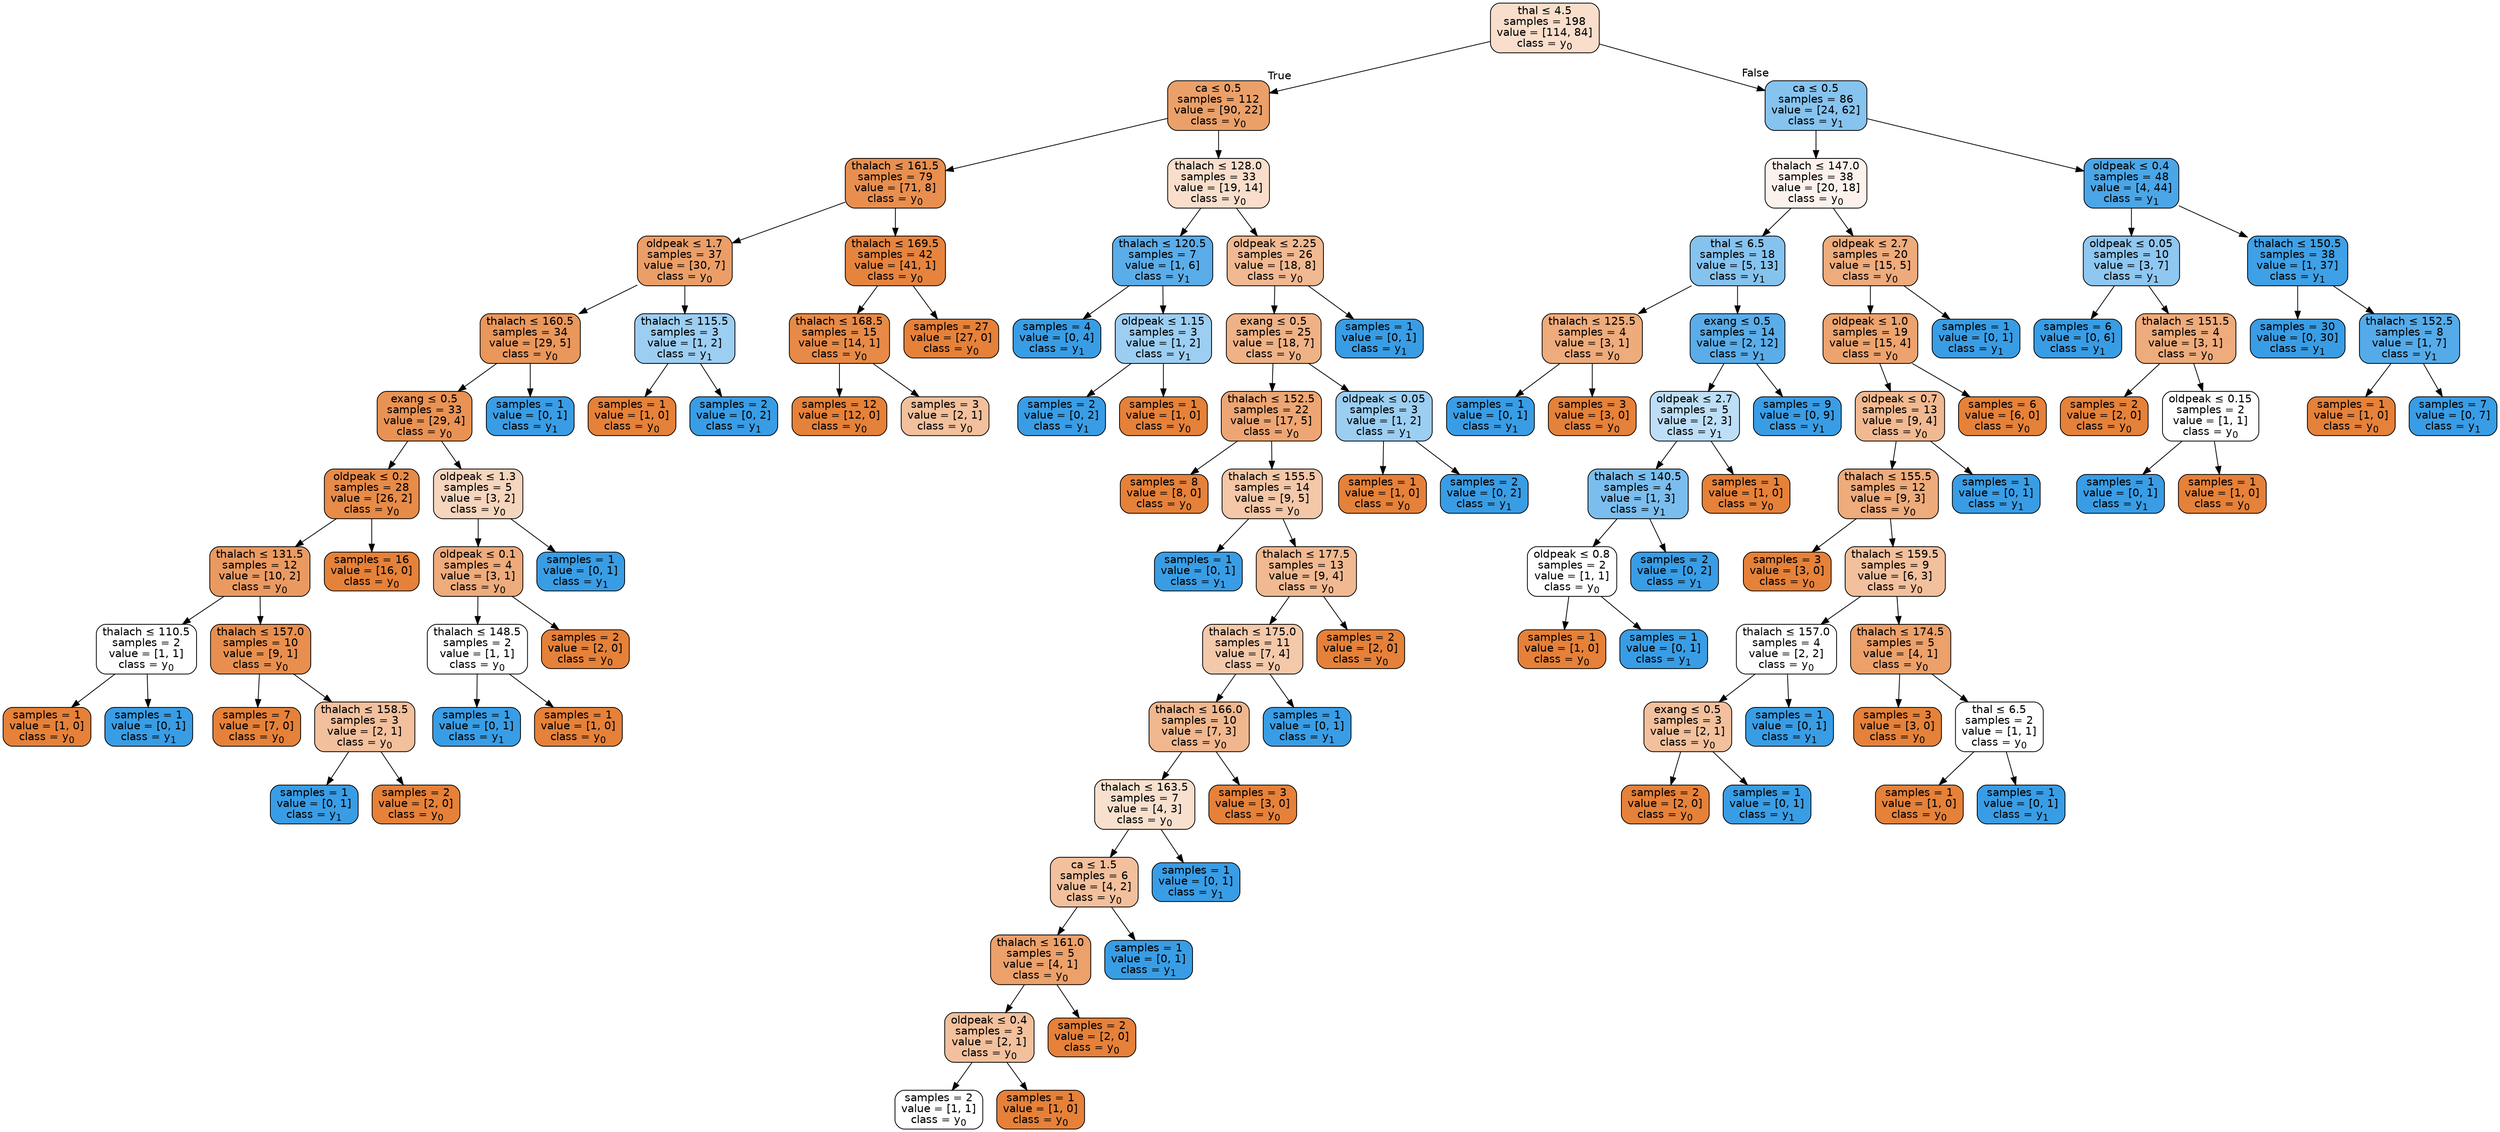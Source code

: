 digraph Tree {
node [shape=box, style="filled, rounded", color="black", fontname=helvetica] ;
edge [fontname=helvetica] ;
0 [label=<thal &le; 4.5<br/>samples = 198<br/>value = [114, 84]<br/>class = y<SUB>0</SUB>>, fillcolor="#f8decb"] ;
1 [label=<ca &le; 0.5<br/>samples = 112<br/>value = [90, 22]<br/>class = y<SUB>0</SUB>>, fillcolor="#eba069"] ;
0 -> 1 [labeldistance=2.5, labelangle=45, headlabel="True"] ;
2 [label=<thalach &le; 161.5<br/>samples = 79<br/>value = [71, 8]<br/>class = y<SUB>0</SUB>>, fillcolor="#e88f4f"] ;
1 -> 2 ;
3 [label=<oldpeak &le; 1.7<br/>samples = 37<br/>value = [30, 7]<br/>class = y<SUB>0</SUB>>, fillcolor="#eb9e67"] ;
2 -> 3 ;
4 [label=<thalach &le; 160.5<br/>samples = 34<br/>value = [29, 5]<br/>class = y<SUB>0</SUB>>, fillcolor="#e9975b"] ;
3 -> 4 ;
5 [label=<exang &le; 0.5<br/>samples = 33<br/>value = [29, 4]<br/>class = y<SUB>0</SUB>>, fillcolor="#e99254"] ;
4 -> 5 ;
6 [label=<oldpeak &le; 0.2<br/>samples = 28<br/>value = [26, 2]<br/>class = y<SUB>0</SUB>>, fillcolor="#e78b48"] ;
5 -> 6 ;
7 [label=<thalach &le; 131.5<br/>samples = 12<br/>value = [10, 2]<br/>class = y<SUB>0</SUB>>, fillcolor="#ea9a61"] ;
6 -> 7 ;
8 [label=<thalach &le; 110.5<br/>samples = 2<br/>value = [1, 1]<br/>class = y<SUB>0</SUB>>, fillcolor="#ffffff"] ;
7 -> 8 ;
9 [label=<samples = 1<br/>value = [1, 0]<br/>class = y<SUB>0</SUB>>, fillcolor="#e58139"] ;
8 -> 9 ;
10 [label=<samples = 1<br/>value = [0, 1]<br/>class = y<SUB>1</SUB>>, fillcolor="#399de5"] ;
8 -> 10 ;
11 [label=<thalach &le; 157.0<br/>samples = 10<br/>value = [9, 1]<br/>class = y<SUB>0</SUB>>, fillcolor="#e88f4f"] ;
7 -> 11 ;
12 [label=<samples = 7<br/>value = [7, 0]<br/>class = y<SUB>0</SUB>>, fillcolor="#e58139"] ;
11 -> 12 ;
13 [label=<thalach &le; 158.5<br/>samples = 3<br/>value = [2, 1]<br/>class = y<SUB>0</SUB>>, fillcolor="#f2c09c"] ;
11 -> 13 ;
14 [label=<samples = 1<br/>value = [0, 1]<br/>class = y<SUB>1</SUB>>, fillcolor="#399de5"] ;
13 -> 14 ;
15 [label=<samples = 2<br/>value = [2, 0]<br/>class = y<SUB>0</SUB>>, fillcolor="#e58139"] ;
13 -> 15 ;
16 [label=<samples = 16<br/>value = [16, 0]<br/>class = y<SUB>0</SUB>>, fillcolor="#e58139"] ;
6 -> 16 ;
17 [label=<oldpeak &le; 1.3<br/>samples = 5<br/>value = [3, 2]<br/>class = y<SUB>0</SUB>>, fillcolor="#f6d5bd"] ;
5 -> 17 ;
18 [label=<oldpeak &le; 0.1<br/>samples = 4<br/>value = [3, 1]<br/>class = y<SUB>0</SUB>>, fillcolor="#eeab7b"] ;
17 -> 18 ;
19 [label=<thalach &le; 148.5<br/>samples = 2<br/>value = [1, 1]<br/>class = y<SUB>0</SUB>>, fillcolor="#ffffff"] ;
18 -> 19 ;
20 [label=<samples = 1<br/>value = [0, 1]<br/>class = y<SUB>1</SUB>>, fillcolor="#399de5"] ;
19 -> 20 ;
21 [label=<samples = 1<br/>value = [1, 0]<br/>class = y<SUB>0</SUB>>, fillcolor="#e58139"] ;
19 -> 21 ;
22 [label=<samples = 2<br/>value = [2, 0]<br/>class = y<SUB>0</SUB>>, fillcolor="#e58139"] ;
18 -> 22 ;
23 [label=<samples = 1<br/>value = [0, 1]<br/>class = y<SUB>1</SUB>>, fillcolor="#399de5"] ;
17 -> 23 ;
24 [label=<samples = 1<br/>value = [0, 1]<br/>class = y<SUB>1</SUB>>, fillcolor="#399de5"] ;
4 -> 24 ;
25 [label=<thalach &le; 115.5<br/>samples = 3<br/>value = [1, 2]<br/>class = y<SUB>1</SUB>>, fillcolor="#9ccef2"] ;
3 -> 25 ;
26 [label=<samples = 1<br/>value = [1, 0]<br/>class = y<SUB>0</SUB>>, fillcolor="#e58139"] ;
25 -> 26 ;
27 [label=<samples = 2<br/>value = [0, 2]<br/>class = y<SUB>1</SUB>>, fillcolor="#399de5"] ;
25 -> 27 ;
28 [label=<thalach &le; 169.5<br/>samples = 42<br/>value = [41, 1]<br/>class = y<SUB>0</SUB>>, fillcolor="#e6843e"] ;
2 -> 28 ;
29 [label=<thalach &le; 168.5<br/>samples = 15<br/>value = [14, 1]<br/>class = y<SUB>0</SUB>>, fillcolor="#e78a47"] ;
28 -> 29 ;
30 [label=<samples = 12<br/>value = [12, 0]<br/>class = y<SUB>0</SUB>>, fillcolor="#e58139"] ;
29 -> 30 ;
31 [label=<samples = 3<br/>value = [2, 1]<br/>class = y<SUB>0</SUB>>, fillcolor="#f2c09c"] ;
29 -> 31 ;
32 [label=<samples = 27<br/>value = [27, 0]<br/>class = y<SUB>0</SUB>>, fillcolor="#e58139"] ;
28 -> 32 ;
33 [label=<thalach &le; 128.0<br/>samples = 33<br/>value = [19, 14]<br/>class = y<SUB>0</SUB>>, fillcolor="#f8decb"] ;
1 -> 33 ;
34 [label=<thalach &le; 120.5<br/>samples = 7<br/>value = [1, 6]<br/>class = y<SUB>1</SUB>>, fillcolor="#5aade9"] ;
33 -> 34 ;
35 [label=<samples = 4<br/>value = [0, 4]<br/>class = y<SUB>1</SUB>>, fillcolor="#399de5"] ;
34 -> 35 ;
36 [label=<oldpeak &le; 1.15<br/>samples = 3<br/>value = [1, 2]<br/>class = y<SUB>1</SUB>>, fillcolor="#9ccef2"] ;
34 -> 36 ;
37 [label=<samples = 2<br/>value = [0, 2]<br/>class = y<SUB>1</SUB>>, fillcolor="#399de5"] ;
36 -> 37 ;
38 [label=<samples = 1<br/>value = [1, 0]<br/>class = y<SUB>0</SUB>>, fillcolor="#e58139"] ;
36 -> 38 ;
39 [label=<oldpeak &le; 2.25<br/>samples = 26<br/>value = [18, 8]<br/>class = y<SUB>0</SUB>>, fillcolor="#f1b991"] ;
33 -> 39 ;
40 [label=<exang &le; 0.5<br/>samples = 25<br/>value = [18, 7]<br/>class = y<SUB>0</SUB>>, fillcolor="#efb286"] ;
39 -> 40 ;
41 [label=<thalach &le; 152.5<br/>samples = 22<br/>value = [17, 5]<br/>class = y<SUB>0</SUB>>, fillcolor="#eda673"] ;
40 -> 41 ;
42 [label=<samples = 8<br/>value = [8, 0]<br/>class = y<SUB>0</SUB>>, fillcolor="#e58139"] ;
41 -> 42 ;
43 [label=<thalach &le; 155.5<br/>samples = 14<br/>value = [9, 5]<br/>class = y<SUB>0</SUB>>, fillcolor="#f3c7a7"] ;
41 -> 43 ;
44 [label=<samples = 1<br/>value = [0, 1]<br/>class = y<SUB>1</SUB>>, fillcolor="#399de5"] ;
43 -> 44 ;
45 [label=<thalach &le; 177.5<br/>samples = 13<br/>value = [9, 4]<br/>class = y<SUB>0</SUB>>, fillcolor="#f1b991"] ;
43 -> 45 ;
46 [label=<thalach &le; 175.0<br/>samples = 11<br/>value = [7, 4]<br/>class = y<SUB>0</SUB>>, fillcolor="#f4c9aa"] ;
45 -> 46 ;
47 [label=<thalach &le; 166.0<br/>samples = 10<br/>value = [7, 3]<br/>class = y<SUB>0</SUB>>, fillcolor="#f0b78e"] ;
46 -> 47 ;
48 [label=<thalach &le; 163.5<br/>samples = 7<br/>value = [4, 3]<br/>class = y<SUB>0</SUB>>, fillcolor="#f8e0ce"] ;
47 -> 48 ;
49 [label=<ca &le; 1.5<br/>samples = 6<br/>value = [4, 2]<br/>class = y<SUB>0</SUB>>, fillcolor="#f2c09c"] ;
48 -> 49 ;
50 [label=<thalach &le; 161.0<br/>samples = 5<br/>value = [4, 1]<br/>class = y<SUB>0</SUB>>, fillcolor="#eca06a"] ;
49 -> 50 ;
51 [label=<oldpeak &le; 0.4<br/>samples = 3<br/>value = [2, 1]<br/>class = y<SUB>0</SUB>>, fillcolor="#f2c09c"] ;
50 -> 51 ;
52 [label=<samples = 2<br/>value = [1, 1]<br/>class = y<SUB>0</SUB>>, fillcolor="#ffffff"] ;
51 -> 52 ;
53 [label=<samples = 1<br/>value = [1, 0]<br/>class = y<SUB>0</SUB>>, fillcolor="#e58139"] ;
51 -> 53 ;
54 [label=<samples = 2<br/>value = [2, 0]<br/>class = y<SUB>0</SUB>>, fillcolor="#e58139"] ;
50 -> 54 ;
55 [label=<samples = 1<br/>value = [0, 1]<br/>class = y<SUB>1</SUB>>, fillcolor="#399de5"] ;
49 -> 55 ;
56 [label=<samples = 1<br/>value = [0, 1]<br/>class = y<SUB>1</SUB>>, fillcolor="#399de5"] ;
48 -> 56 ;
57 [label=<samples = 3<br/>value = [3, 0]<br/>class = y<SUB>0</SUB>>, fillcolor="#e58139"] ;
47 -> 57 ;
58 [label=<samples = 1<br/>value = [0, 1]<br/>class = y<SUB>1</SUB>>, fillcolor="#399de5"] ;
46 -> 58 ;
59 [label=<samples = 2<br/>value = [2, 0]<br/>class = y<SUB>0</SUB>>, fillcolor="#e58139"] ;
45 -> 59 ;
60 [label=<oldpeak &le; 0.05<br/>samples = 3<br/>value = [1, 2]<br/>class = y<SUB>1</SUB>>, fillcolor="#9ccef2"] ;
40 -> 60 ;
61 [label=<samples = 1<br/>value = [1, 0]<br/>class = y<SUB>0</SUB>>, fillcolor="#e58139"] ;
60 -> 61 ;
62 [label=<samples = 2<br/>value = [0, 2]<br/>class = y<SUB>1</SUB>>, fillcolor="#399de5"] ;
60 -> 62 ;
63 [label=<samples = 1<br/>value = [0, 1]<br/>class = y<SUB>1</SUB>>, fillcolor="#399de5"] ;
39 -> 63 ;
64 [label=<ca &le; 0.5<br/>samples = 86<br/>value = [24, 62]<br/>class = y<SUB>1</SUB>>, fillcolor="#86c3ef"] ;
0 -> 64 [labeldistance=2.5, labelangle=-45, headlabel="False"] ;
65 [label=<thalach &le; 147.0<br/>samples = 38<br/>value = [20, 18]<br/>class = y<SUB>0</SUB>>, fillcolor="#fcf2eb"] ;
64 -> 65 ;
66 [label=<thal &le; 6.5<br/>samples = 18<br/>value = [5, 13]<br/>class = y<SUB>1</SUB>>, fillcolor="#85c3ef"] ;
65 -> 66 ;
67 [label=<thalach &le; 125.5<br/>samples = 4<br/>value = [3, 1]<br/>class = y<SUB>0</SUB>>, fillcolor="#eeab7b"] ;
66 -> 67 ;
68 [label=<samples = 1<br/>value = [0, 1]<br/>class = y<SUB>1</SUB>>, fillcolor="#399de5"] ;
67 -> 68 ;
69 [label=<samples = 3<br/>value = [3, 0]<br/>class = y<SUB>0</SUB>>, fillcolor="#e58139"] ;
67 -> 69 ;
70 [label=<exang &le; 0.5<br/>samples = 14<br/>value = [2, 12]<br/>class = y<SUB>1</SUB>>, fillcolor="#5aade9"] ;
66 -> 70 ;
71 [label=<oldpeak &le; 2.7<br/>samples = 5<br/>value = [2, 3]<br/>class = y<SUB>1</SUB>>, fillcolor="#bddef6"] ;
70 -> 71 ;
72 [label=<thalach &le; 140.5<br/>samples = 4<br/>value = [1, 3]<br/>class = y<SUB>1</SUB>>, fillcolor="#7bbeee"] ;
71 -> 72 ;
73 [label=<oldpeak &le; 0.8<br/>samples = 2<br/>value = [1, 1]<br/>class = y<SUB>0</SUB>>, fillcolor="#ffffff"] ;
72 -> 73 ;
74 [label=<samples = 1<br/>value = [1, 0]<br/>class = y<SUB>0</SUB>>, fillcolor="#e58139"] ;
73 -> 74 ;
75 [label=<samples = 1<br/>value = [0, 1]<br/>class = y<SUB>1</SUB>>, fillcolor="#399de5"] ;
73 -> 75 ;
76 [label=<samples = 2<br/>value = [0, 2]<br/>class = y<SUB>1</SUB>>, fillcolor="#399de5"] ;
72 -> 76 ;
77 [label=<samples = 1<br/>value = [1, 0]<br/>class = y<SUB>0</SUB>>, fillcolor="#e58139"] ;
71 -> 77 ;
78 [label=<samples = 9<br/>value = [0, 9]<br/>class = y<SUB>1</SUB>>, fillcolor="#399de5"] ;
70 -> 78 ;
79 [label=<oldpeak &le; 2.7<br/>samples = 20<br/>value = [15, 5]<br/>class = y<SUB>0</SUB>>, fillcolor="#eeab7b"] ;
65 -> 79 ;
80 [label=<oldpeak &le; 1.0<br/>samples = 19<br/>value = [15, 4]<br/>class = y<SUB>0</SUB>>, fillcolor="#eca36e"] ;
79 -> 80 ;
81 [label=<oldpeak &le; 0.7<br/>samples = 13<br/>value = [9, 4]<br/>class = y<SUB>0</SUB>>, fillcolor="#f1b991"] ;
80 -> 81 ;
82 [label=<thalach &le; 155.5<br/>samples = 12<br/>value = [9, 3]<br/>class = y<SUB>0</SUB>>, fillcolor="#eeab7b"] ;
81 -> 82 ;
83 [label=<samples = 3<br/>value = [3, 0]<br/>class = y<SUB>0</SUB>>, fillcolor="#e58139"] ;
82 -> 83 ;
84 [label=<thalach &le; 159.5<br/>samples = 9<br/>value = [6, 3]<br/>class = y<SUB>0</SUB>>, fillcolor="#f2c09c"] ;
82 -> 84 ;
85 [label=<thalach &le; 157.0<br/>samples = 4<br/>value = [2, 2]<br/>class = y<SUB>0</SUB>>, fillcolor="#ffffff"] ;
84 -> 85 ;
86 [label=<exang &le; 0.5<br/>samples = 3<br/>value = [2, 1]<br/>class = y<SUB>0</SUB>>, fillcolor="#f2c09c"] ;
85 -> 86 ;
87 [label=<samples = 2<br/>value = [2, 0]<br/>class = y<SUB>0</SUB>>, fillcolor="#e58139"] ;
86 -> 87 ;
88 [label=<samples = 1<br/>value = [0, 1]<br/>class = y<SUB>1</SUB>>, fillcolor="#399de5"] ;
86 -> 88 ;
89 [label=<samples = 1<br/>value = [0, 1]<br/>class = y<SUB>1</SUB>>, fillcolor="#399de5"] ;
85 -> 89 ;
90 [label=<thalach &le; 174.5<br/>samples = 5<br/>value = [4, 1]<br/>class = y<SUB>0</SUB>>, fillcolor="#eca06a"] ;
84 -> 90 ;
91 [label=<samples = 3<br/>value = [3, 0]<br/>class = y<SUB>0</SUB>>, fillcolor="#e58139"] ;
90 -> 91 ;
92 [label=<thal &le; 6.5<br/>samples = 2<br/>value = [1, 1]<br/>class = y<SUB>0</SUB>>, fillcolor="#ffffff"] ;
90 -> 92 ;
93 [label=<samples = 1<br/>value = [1, 0]<br/>class = y<SUB>0</SUB>>, fillcolor="#e58139"] ;
92 -> 93 ;
94 [label=<samples = 1<br/>value = [0, 1]<br/>class = y<SUB>1</SUB>>, fillcolor="#399de5"] ;
92 -> 94 ;
95 [label=<samples = 1<br/>value = [0, 1]<br/>class = y<SUB>1</SUB>>, fillcolor="#399de5"] ;
81 -> 95 ;
96 [label=<samples = 6<br/>value = [6, 0]<br/>class = y<SUB>0</SUB>>, fillcolor="#e58139"] ;
80 -> 96 ;
97 [label=<samples = 1<br/>value = [0, 1]<br/>class = y<SUB>1</SUB>>, fillcolor="#399de5"] ;
79 -> 97 ;
98 [label=<oldpeak &le; 0.4<br/>samples = 48<br/>value = [4, 44]<br/>class = y<SUB>1</SUB>>, fillcolor="#4ba6e7"] ;
64 -> 98 ;
99 [label=<oldpeak &le; 0.05<br/>samples = 10<br/>value = [3, 7]<br/>class = y<SUB>1</SUB>>, fillcolor="#8ec7f0"] ;
98 -> 99 ;
100 [label=<samples = 6<br/>value = [0, 6]<br/>class = y<SUB>1</SUB>>, fillcolor="#399de5"] ;
99 -> 100 ;
101 [label=<thalach &le; 151.5<br/>samples = 4<br/>value = [3, 1]<br/>class = y<SUB>0</SUB>>, fillcolor="#eeab7b"] ;
99 -> 101 ;
102 [label=<samples = 2<br/>value = [2, 0]<br/>class = y<SUB>0</SUB>>, fillcolor="#e58139"] ;
101 -> 102 ;
103 [label=<oldpeak &le; 0.15<br/>samples = 2<br/>value = [1, 1]<br/>class = y<SUB>0</SUB>>, fillcolor="#ffffff"] ;
101 -> 103 ;
104 [label=<samples = 1<br/>value = [0, 1]<br/>class = y<SUB>1</SUB>>, fillcolor="#399de5"] ;
103 -> 104 ;
105 [label=<samples = 1<br/>value = [1, 0]<br/>class = y<SUB>0</SUB>>, fillcolor="#e58139"] ;
103 -> 105 ;
106 [label=<thalach &le; 150.5<br/>samples = 38<br/>value = [1, 37]<br/>class = y<SUB>1</SUB>>, fillcolor="#3ea0e6"] ;
98 -> 106 ;
107 [label=<samples = 30<br/>value = [0, 30]<br/>class = y<SUB>1</SUB>>, fillcolor="#399de5"] ;
106 -> 107 ;
108 [label=<thalach &le; 152.5<br/>samples = 8<br/>value = [1, 7]<br/>class = y<SUB>1</SUB>>, fillcolor="#55abe9"] ;
106 -> 108 ;
109 [label=<samples = 1<br/>value = [1, 0]<br/>class = y<SUB>0</SUB>>, fillcolor="#e58139"] ;
108 -> 109 ;
110 [label=<samples = 7<br/>value = [0, 7]<br/>class = y<SUB>1</SUB>>, fillcolor="#399de5"] ;
108 -> 110 ;
}
